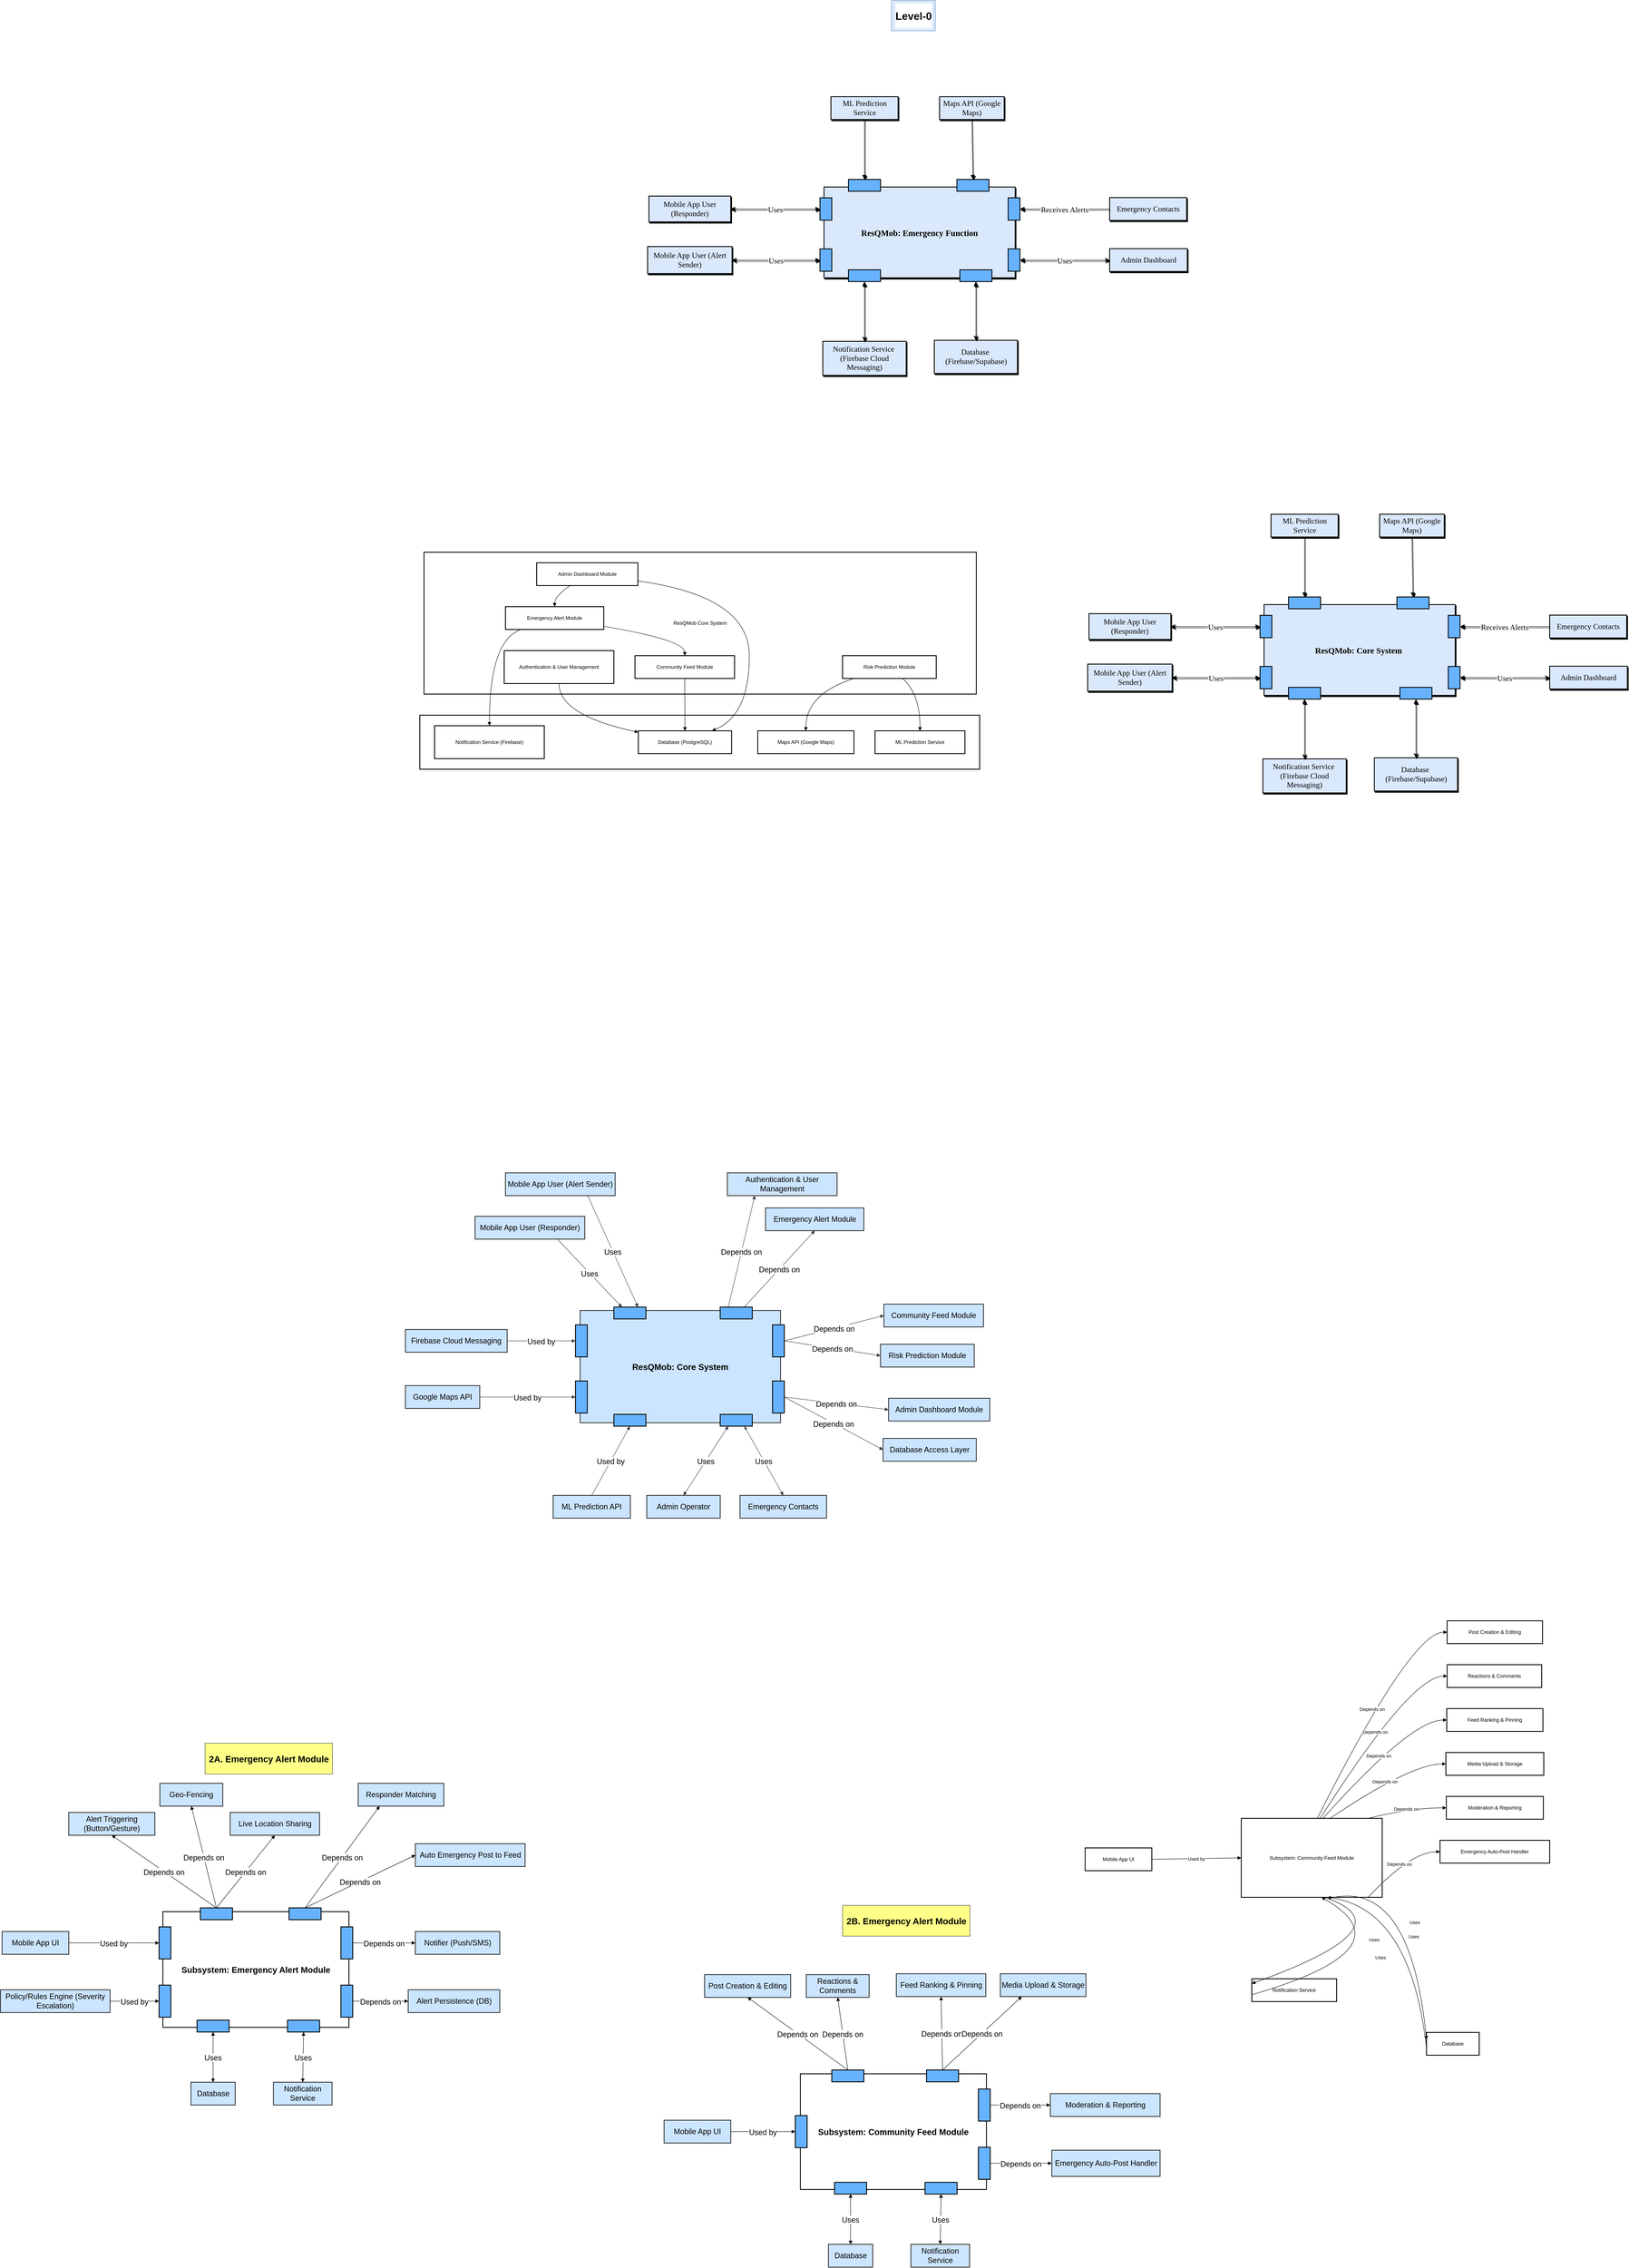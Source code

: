 <mxfile version="28.0.9">
  <diagram name="Page-1" id="qOGa6k0prF6S9AiGG4ZN">
    <mxGraphModel dx="3012" dy="1326" grid="0" gridSize="10" guides="1" tooltips="1" connect="1" arrows="1" fold="1" page="0" pageScale="1" pageWidth="1169" pageHeight="827" math="0" shadow="0">
      <root>
        <mxCell id="0" />
        <mxCell id="1" parent="0" />
        <mxCell id="4r1sQbtRIArTUO6_ECjI-1" value="ResQMob: Emergency Function" style="whiteSpace=wrap;strokeWidth=2;fillColor=#dae8fc;strokeColor=#000000;shadow=1;shadowOpacity=100;fixDash=0;shadowBlur=0;fontSize=20;backgroundOutline=0;comic=0;fontStyle=1;fontFamily=Verdana;" parent="1" vertex="1">
          <mxGeometry x="769" y="146" width="453" height="215" as="geometry" />
        </mxCell>
        <mxCell id="4r1sQbtRIArTUO6_ECjI-2" value="Mobile App User (Alert Sender)" style="whiteSpace=wrap;strokeWidth=2;shadow=1;fillColor=#dae8fc;strokeColor=#000000;shadowOpacity=100;fixDash=0;shadowBlur=0;fontSize=18;backgroundOutline=0;comic=0;fontFamily=Verdana;" parent="1" vertex="1">
          <mxGeometry x="351" y="287" width="200" height="64" as="geometry" />
        </mxCell>
        <mxCell id="4r1sQbtRIArTUO6_ECjI-3" value="Mobile App User (Responder)" style="whiteSpace=wrap;strokeWidth=2;shadow=1;fillColor=#dae8fc;strokeColor=#000000;shadowOpacity=100;fixDash=0;shadowBlur=0;fontSize=18;backgroundOutline=0;comic=0;fontFamily=Verdana;" parent="1" vertex="1">
          <mxGeometry x="354" y="167.5" width="194" height="61" as="geometry" />
        </mxCell>
        <mxCell id="4r1sQbtRIArTUO6_ECjI-4" value="Admin Dashboard" style="whiteSpace=wrap;strokeWidth=2;fillColor=#dae8fc;strokeColor=#000000;shadow=1;shadowOpacity=100;fixDash=0;shadowBlur=0;fontSize=18;backgroundOutline=0;comic=0;fontFamily=Verdana;" parent="1" vertex="1">
          <mxGeometry x="1446" y="292" width="184" height="54" as="geometry" />
        </mxCell>
        <mxCell id="4r1sQbtRIArTUO6_ECjI-5" value="Emergency Contacts" style="whiteSpace=wrap;strokeWidth=2;fillColor=#dae8fc;strokeColor=#000000;shadow=1;shadowOpacity=100;fixDash=0;shadowBlur=0;fontSize=18;backgroundOutline=0;comic=0;fontFamily=Verdana;" parent="1" vertex="1">
          <mxGeometry x="1446" y="171" width="182.5" height="54" as="geometry" />
        </mxCell>
        <mxCell id="4r1sQbtRIArTUO6_ECjI-6" value="ML Prediction Service" style="whiteSpace=wrap;strokeWidth=2;fillColor=#dae8fc;strokeColor=#000000;shadow=1;shadowOpacity=100;fixDash=0;shadowBlur=0;fontSize=18;backgroundOutline=0;comic=0;fontFamily=Verdana;" parent="1" vertex="1">
          <mxGeometry x="785.5" y="-68" width="159" height="54" as="geometry" />
        </mxCell>
        <mxCell id="4r1sQbtRIArTUO6_ECjI-7" value="Maps API (Google Maps)" style="whiteSpace=wrap;strokeWidth=2;fillColor=#dae8fc;strokeColor=#000000;shadow=1;shadowOpacity=100;fixDash=0;shadowBlur=0;fontSize=18;backgroundOutline=0;comic=0;fontFamily=Verdana;" parent="1" vertex="1">
          <mxGeometry x="1043" y="-68" width="153" height="54" as="geometry" />
        </mxCell>
        <mxCell id="4r1sQbtRIArTUO6_ECjI-8" value="Notification Service &#xa;(Firebase Cloud Messaging)" style="whiteSpace=wrap;strokeWidth=2;fillColor=#dae8fc;strokeColor=#000000;shadow=1;shadowOpacity=100;fixDash=0;shadowBlur=0;fontSize=18;backgroundOutline=0;comic=0;fontFamily=Verdana;" parent="1" vertex="1">
          <mxGeometry x="766.25" y="511.5" width="197.5" height="80.5" as="geometry" />
        </mxCell>
        <mxCell id="4r1sQbtRIArTUO6_ECjI-9" value="Database &#xa;(Firebase/Supabase)" style="whiteSpace=wrap;strokeWidth=2;fillColor=#dae8fc;strokeColor=#000000;shadow=1;shadowOpacity=100;fixDash=0;shadowBlur=0;fontSize=18;backgroundOutline=0;comic=0;fontFamily=Verdana;" parent="1" vertex="1">
          <mxGeometry x="1030.5" y="509" width="197" height="78.5" as="geometry" />
        </mxCell>
        <mxCell id="4r1sQbtRIArTUO6_ECjI-10" value="Uses" style="startArrow=classic;endArrow=block;exitX=1;exitY=0.5;rounded=0;fontSize=18;startSize=8;endSize=8;exitDx=0;exitDy=0;fillColor=#dae8fc;strokeColor=#000000;shadow=1;shadowOpacity=100;fixDash=0;shadowBlur=0;backgroundOutline=0;comic=0;fontFamily=Verdana;startFill=1;" parent="1" source="4r1sQbtRIArTUO6_ECjI-2" target="4r1sQbtRIArTUO6_ECjI-20" edge="1">
          <mxGeometry relative="1" as="geometry">
            <mxPoint x="688" y="328" as="targetPoint" />
          </mxGeometry>
        </mxCell>
        <mxCell id="4r1sQbtRIArTUO6_ECjI-11" value="Uses" style="startArrow=classic;endArrow=block;exitX=1;exitY=0.5;rounded=0;fontSize=18;startSize=8;endSize=8;exitDx=0;exitDy=0;fillColor=#dae8fc;strokeColor=#000000;shadow=1;shadowOpacity=100;fixDash=0;shadowBlur=0;backgroundOutline=0;comic=0;fontFamily=Verdana;startFill=1;" parent="1" source="4r1sQbtRIArTUO6_ECjI-3" target="4r1sQbtRIArTUO6_ECjI-23" edge="1">
          <mxGeometry relative="1" as="geometry">
            <mxPoint x="727" y="184" as="targetPoint" />
          </mxGeometry>
        </mxCell>
        <mxCell id="4r1sQbtRIArTUO6_ECjI-12" value="Uses" style="startArrow=classic;endArrow=block;exitX=0;exitY=0.5;rounded=0;fontSize=18;startSize=8;endSize=8;exitDx=0;exitDy=0;entryX=0.5;entryY=0;entryDx=0;entryDy=0;fillColor=#dae8fc;strokeColor=#000000;shadow=1;shadowOpacity=100;fixDash=0;shadowBlur=0;backgroundOutline=0;comic=0;fontFamily=Verdana;startFill=1;" parent="1" source="4r1sQbtRIArTUO6_ECjI-4" target="4r1sQbtRIArTUO6_ECjI-24" edge="1">
          <mxGeometry relative="1" as="geometry">
            <mxPoint x="1260" y="205" as="targetPoint" />
          </mxGeometry>
        </mxCell>
        <mxCell id="4r1sQbtRIArTUO6_ECjI-13" value="Receives Alerts" style="startArrow=none;endArrow=block;exitX=0;exitY=0.5;rounded=0;fontSize=18;startSize=8;endSize=8;exitDx=0;exitDy=0;fillColor=#dae8fc;strokeColor=#000000;shadow=1;shadowOpacity=100;fixDash=0;shadowBlur=0;backgroundOutline=0;comic=0;fontFamily=Verdana;entryX=0.5;entryY=0;entryDx=0;entryDy=0;startFill=0;" parent="1" source="4r1sQbtRIArTUO6_ECjI-5" target="4r1sQbtRIArTUO6_ECjI-25" edge="1">
          <mxGeometry relative="1" as="geometry">
            <mxPoint x="1321" y="210" as="targetPoint" />
          </mxGeometry>
        </mxCell>
        <mxCell id="4r1sQbtRIArTUO6_ECjI-14" value="" style="startArrow=none;endArrow=block;exitX=0.5;exitY=1;rounded=0;fontSize=18;startSize=8;endSize=8;fillColor=#dae8fc;strokeColor=#000000;shadow=1;shadowOpacity=100;fixDash=0;shadowBlur=0;backgroundOutline=0;comic=0;fontFamily=Verdana;entryX=0.5;entryY=0;entryDx=0;entryDy=0;" parent="1" source="4r1sQbtRIArTUO6_ECjI-6" target="4r1sQbtRIArTUO6_ECjI-21" edge="1">
          <mxGeometry relative="1" as="geometry">
            <mxPoint x="931" y="44" as="targetPoint" />
          </mxGeometry>
        </mxCell>
        <mxCell id="4r1sQbtRIArTUO6_ECjI-15" value="" style="startArrow=none;endArrow=block;exitX=0.5;exitY=1;rounded=0;fontSize=18;startSize=8;endSize=8;exitDx=0;exitDy=0;fillColor=#dae8fc;strokeColor=#000000;shadow=1;shadowOpacity=100;fixDash=0;shadowBlur=0;backgroundOutline=0;comic=0;fontFamily=Verdana;entryX=0.5;entryY=0;entryDx=0;entryDy=0;" parent="1" source="4r1sQbtRIArTUO6_ECjI-7" target="4r1sQbtRIArTUO6_ECjI-22" edge="1">
          <mxGeometry relative="1" as="geometry">
            <mxPoint x="1520" y="-243" as="sourcePoint" />
            <mxPoint x="1151" y="53" as="targetPoint" />
          </mxGeometry>
        </mxCell>
        <mxCell id="4r1sQbtRIArTUO6_ECjI-16" value="" style="startArrow=classic;endArrow=block;exitX=0.5;exitY=0;rounded=0;fontSize=18;startSize=8;endSize=8;exitDx=0;exitDy=0;fillColor=#dae8fc;strokeColor=#000000;shadow=1;shadowOpacity=100;fixDash=0;shadowBlur=0;backgroundOutline=0;comic=0;fontFamily=Verdana;entryX=0.5;entryY=1;entryDx=0;entryDy=0;startFill=1;" parent="1" source="4r1sQbtRIArTUO6_ECjI-8" target="4r1sQbtRIArTUO6_ECjI-27" edge="1">
          <mxGeometry relative="1" as="geometry">
            <mxPoint x="936" y="452" as="targetPoint" />
          </mxGeometry>
        </mxCell>
        <mxCell id="4r1sQbtRIArTUO6_ECjI-17" value="" style="startArrow=classic;endArrow=block;exitX=0.5;exitY=0;rounded=0;fontSize=18;startSize=8;endSize=8;exitDx=0;exitDy=0;fillColor=#dae8fc;strokeColor=#000000;shadow=1;shadowOpacity=100;fixDash=0;shadowBlur=0;backgroundOutline=0;comic=0;fontFamily=Verdana;entryX=0.5;entryY=1;entryDx=0;entryDy=0;endFill=1;startFill=1;" parent="1" source="4r1sQbtRIArTUO6_ECjI-9" target="4r1sQbtRIArTUO6_ECjI-28" edge="1">
          <mxGeometry relative="1" as="geometry">
            <mxPoint x="1371.5" y="499" as="sourcePoint" />
            <mxPoint x="1149" y="418" as="targetPoint" />
          </mxGeometry>
        </mxCell>
        <mxCell id="4r1sQbtRIArTUO6_ECjI-20" value="" style="rounded=0;whiteSpace=wrap;html=1;fillColor=light-dark(#66B2FF,#198CC4);fontColor=#ffffff;strokeColor=#000000;rotation=90;strokeWidth=2;" parent="1" vertex="1">
          <mxGeometry x="747" y="305" width="53" height="28" as="geometry" />
        </mxCell>
        <mxCell id="4r1sQbtRIArTUO6_ECjI-21" value="" style="rounded=0;whiteSpace=wrap;html=1;fillColor=light-dark(#66B2FF,#198CC4);fontColor=#ffffff;strokeColor=#000000;rotation=0;strokeWidth=2;" parent="1" vertex="1">
          <mxGeometry x="827" y="128" width="76" height="28" as="geometry" />
        </mxCell>
        <mxCell id="4r1sQbtRIArTUO6_ECjI-22" value="" style="rounded=0;whiteSpace=wrap;html=1;fillColor=light-dark(#66B2FF,#198CC4);fontColor=#ffffff;strokeColor=#000000;rotation=0;strokeWidth=2;" parent="1" vertex="1">
          <mxGeometry x="1084" y="128" width="76" height="28" as="geometry" />
        </mxCell>
        <mxCell id="4r1sQbtRIArTUO6_ECjI-23" value="" style="rounded=0;whiteSpace=wrap;html=1;fillColor=light-dark(#66B2FF,#198CC4);fontColor=#ffffff;strokeColor=#000000;rotation=90;strokeWidth=2;" parent="1" vertex="1">
          <mxGeometry x="747" y="184" width="53" height="28" as="geometry" />
        </mxCell>
        <mxCell id="4r1sQbtRIArTUO6_ECjI-24" value="" style="rounded=0;whiteSpace=wrap;html=1;fillColor=light-dark(#66B2FF,#198CC4);fontColor=#ffffff;strokeColor=#000000;rotation=90;strokeWidth=2;" parent="1" vertex="1">
          <mxGeometry x="1193" y="305" width="53" height="28" as="geometry" />
        </mxCell>
        <mxCell id="4r1sQbtRIArTUO6_ECjI-25" value="" style="rounded=0;whiteSpace=wrap;html=1;fillColor=light-dark(#66B2FF,#198CC4);fontColor=#ffffff;strokeColor=#000000;rotation=90;strokeWidth=2;" parent="1" vertex="1">
          <mxGeometry x="1193" y="184" width="53" height="28" as="geometry" />
        </mxCell>
        <mxCell id="4r1sQbtRIArTUO6_ECjI-27" value="" style="rounded=0;whiteSpace=wrap;html=1;fillColor=light-dark(#66B2FF,#198CC4);fontColor=#ffffff;strokeColor=#000000;rotation=0;strokeWidth=2;" parent="1" vertex="1">
          <mxGeometry x="827" y="342" width="76" height="28" as="geometry" />
        </mxCell>
        <mxCell id="4r1sQbtRIArTUO6_ECjI-28" value="" style="rounded=0;whiteSpace=wrap;html=1;fillColor=light-dark(#66B2FF,#198CC4);fontColor=#ffffff;strokeColor=#000000;rotation=0;strokeWidth=2;" parent="1" vertex="1">
          <mxGeometry x="1091" y="342" width="76" height="28" as="geometry" />
        </mxCell>
        <mxCell id="sYcaN-uepUh-LORUqRTc-1" value="External Services" style="whiteSpace=wrap;strokeWidth=2;" parent="1" vertex="1">
          <mxGeometry x="-189" y="1397" width="1327" height="128" as="geometry" />
        </mxCell>
        <mxCell id="sYcaN-uepUh-LORUqRTc-2" value="ResQMob Core System" style="whiteSpace=wrap;strokeWidth=2;" parent="1" vertex="1">
          <mxGeometry x="-179" y="1011" width="1309" height="336" as="geometry" />
        </mxCell>
        <mxCell id="sYcaN-uepUh-LORUqRTc-3" value="Authentication &amp; User Management" style="whiteSpace=wrap;strokeWidth=2;" parent="1" vertex="1">
          <mxGeometry x="11" y="1244" width="260" height="78" as="geometry" />
        </mxCell>
        <mxCell id="sYcaN-uepUh-LORUqRTc-4" value="Emergency Alert Module" style="whiteSpace=wrap;strokeWidth=2;" parent="1" vertex="1">
          <mxGeometry x="14" y="1140" width="233" height="54" as="geometry" />
        </mxCell>
        <mxCell id="sYcaN-uepUh-LORUqRTc-5" value="Community Feed Module" style="whiteSpace=wrap;strokeWidth=2;" parent="1" vertex="1">
          <mxGeometry x="321" y="1256" width="236" height="54" as="geometry" />
        </mxCell>
        <mxCell id="sYcaN-uepUh-LORUqRTc-6" value="Risk Prediction Module" style="whiteSpace=wrap;strokeWidth=2;" parent="1" vertex="1">
          <mxGeometry x="813" y="1256" width="222" height="54" as="geometry" />
        </mxCell>
        <mxCell id="sYcaN-uepUh-LORUqRTc-7" value="Admin Dashboard Module" style="whiteSpace=wrap;strokeWidth=2;" parent="1" vertex="1">
          <mxGeometry x="88" y="1036" width="240" height="54" as="geometry" />
        </mxCell>
        <mxCell id="sYcaN-uepUh-LORUqRTc-8" value="Notification Service (Firebase)" style="whiteSpace=wrap;strokeWidth=2;" parent="1" vertex="1">
          <mxGeometry x="-154" y="1422" width="260" height="78" as="geometry" />
        </mxCell>
        <mxCell id="sYcaN-uepUh-LORUqRTc-9" value="Database (PostgreSQL)" style="whiteSpace=wrap;strokeWidth=2;" parent="1" vertex="1">
          <mxGeometry x="329" y="1434" width="221" height="54" as="geometry" />
        </mxCell>
        <mxCell id="sYcaN-uepUh-LORUqRTc-10" value="Maps API (Google Maps)" style="whiteSpace=wrap;strokeWidth=2;" parent="1" vertex="1">
          <mxGeometry x="612" y="1434" width="228" height="54" as="geometry" />
        </mxCell>
        <mxCell id="sYcaN-uepUh-LORUqRTc-11" value="ML Prediction Service" style="whiteSpace=wrap;strokeWidth=2;" parent="1" vertex="1">
          <mxGeometry x="890" y="1434" width="213" height="54" as="geometry" />
        </mxCell>
        <mxCell id="sYcaN-uepUh-LORUqRTc-12" value="" style="curved=1;startArrow=none;endArrow=block;exitX=0.5;exitY=1;entryX=0;entryY=0.06;rounded=0;" parent="1" source="sYcaN-uepUh-LORUqRTc-3" target="sYcaN-uepUh-LORUqRTc-9" edge="1">
          <mxGeometry relative="1" as="geometry">
            <Array as="points">
              <mxPoint x="141" y="1397" />
            </Array>
          </mxGeometry>
        </mxCell>
        <mxCell id="sYcaN-uepUh-LORUqRTc-13" value="" style="curved=1;startArrow=none;endArrow=block;exitX=0.16;exitY=1;entryX=0.5;entryY=0;rounded=0;" parent="1" source="sYcaN-uepUh-LORUqRTc-4" target="sYcaN-uepUh-LORUqRTc-8" edge="1">
          <mxGeometry relative="1" as="geometry">
            <Array as="points">
              <mxPoint x="-24" y="1219" />
            </Array>
          </mxGeometry>
        </mxCell>
        <mxCell id="sYcaN-uepUh-LORUqRTc-14" value="" style="curved=1;startArrow=none;endArrow=block;exitX=1;exitY=0.86;entryX=0.5;entryY=0;rounded=0;" parent="1" source="sYcaN-uepUh-LORUqRTc-4" target="sYcaN-uepUh-LORUqRTc-5" edge="1">
          <mxGeometry relative="1" as="geometry">
            <Array as="points">
              <mxPoint x="439" y="1219" />
            </Array>
          </mxGeometry>
        </mxCell>
        <mxCell id="sYcaN-uepUh-LORUqRTc-15" value="" style="curved=1;startArrow=none;endArrow=block;exitX=0.5;exitY=1;entryX=0.5;entryY=0;rounded=0;" parent="1" source="sYcaN-uepUh-LORUqRTc-5" target="sYcaN-uepUh-LORUqRTc-9" edge="1">
          <mxGeometry relative="1" as="geometry">
            <Array as="points" />
          </mxGeometry>
        </mxCell>
        <mxCell id="sYcaN-uepUh-LORUqRTc-16" value="" style="curved=1;startArrow=none;endArrow=block;exitX=0.64;exitY=1;entryX=0.5;entryY=0;rounded=0;" parent="1" source="sYcaN-uepUh-LORUqRTc-6" target="sYcaN-uepUh-LORUqRTc-11" edge="1">
          <mxGeometry relative="1" as="geometry">
            <Array as="points">
              <mxPoint x="997" y="1347" />
            </Array>
          </mxGeometry>
        </mxCell>
        <mxCell id="sYcaN-uepUh-LORUqRTc-17" value="" style="curved=1;startArrow=none;endArrow=block;exitX=0.12;exitY=1;entryX=0.5;entryY=0;rounded=0;" parent="1" source="sYcaN-uepUh-LORUqRTc-6" target="sYcaN-uepUh-LORUqRTc-10" edge="1">
          <mxGeometry relative="1" as="geometry">
            <Array as="points">
              <mxPoint x="726" y="1347" />
            </Array>
          </mxGeometry>
        </mxCell>
        <mxCell id="sYcaN-uepUh-LORUqRTc-18" value="" style="curved=1;startArrow=none;endArrow=block;exitX=1;exitY=0.8;entryX=0.79;entryY=0;rounded=0;" parent="1" source="sYcaN-uepUh-LORUqRTc-7" target="sYcaN-uepUh-LORUqRTc-9" edge="1">
          <mxGeometry relative="1" as="geometry">
            <Array as="points">
              <mxPoint x="592" y="1115" />
              <mxPoint x="592" y="1397" />
            </Array>
          </mxGeometry>
        </mxCell>
        <mxCell id="sYcaN-uepUh-LORUqRTc-19" value="" style="curved=1;startArrow=none;endArrow=block;exitX=0.33;exitY=1;entryX=0.5;entryY=0;rounded=0;" parent="1" source="sYcaN-uepUh-LORUqRTc-7" target="sYcaN-uepUh-LORUqRTc-4" edge="1">
          <mxGeometry relative="1" as="geometry">
            <Array as="points">
              <mxPoint x="131" y="1115" />
            </Array>
          </mxGeometry>
        </mxCell>
        <mxCell id="sYcaN-uepUh-LORUqRTc-20" value="ResQMob: Core System " style="whiteSpace=wrap;strokeWidth=2;fillColor=#dae8fc;strokeColor=#000000;shadow=1;shadowOpacity=100;fixDash=0;shadowBlur=0;fontSize=20;backgroundOutline=0;comic=0;fontStyle=1;fontFamily=Verdana;" parent="1" vertex="1">
          <mxGeometry x="1812" y="1135" width="453" height="215" as="geometry" />
        </mxCell>
        <mxCell id="sYcaN-uepUh-LORUqRTc-21" value="Mobile App User (Alert Sender)" style="whiteSpace=wrap;strokeWidth=2;shadow=1;fillColor=#dae8fc;strokeColor=#000000;shadowOpacity=100;fixDash=0;shadowBlur=0;fontSize=18;backgroundOutline=0;comic=0;fontFamily=Verdana;" parent="1" vertex="1">
          <mxGeometry x="1394" y="1276" width="200" height="64" as="geometry" />
        </mxCell>
        <mxCell id="sYcaN-uepUh-LORUqRTc-22" value="Mobile App User (Responder)" style="whiteSpace=wrap;strokeWidth=2;shadow=1;fillColor=#dae8fc;strokeColor=#000000;shadowOpacity=100;fixDash=0;shadowBlur=0;fontSize=18;backgroundOutline=0;comic=0;fontFamily=Verdana;" parent="1" vertex="1">
          <mxGeometry x="1397" y="1156.5" width="194" height="61" as="geometry" />
        </mxCell>
        <mxCell id="sYcaN-uepUh-LORUqRTc-23" value="Admin Dashboard" style="whiteSpace=wrap;strokeWidth=2;fillColor=#dae8fc;strokeColor=#000000;shadow=1;shadowOpacity=100;fixDash=0;shadowBlur=0;fontSize=18;backgroundOutline=0;comic=0;fontFamily=Verdana;" parent="1" vertex="1">
          <mxGeometry x="2489" y="1281" width="184" height="54" as="geometry" />
        </mxCell>
        <mxCell id="sYcaN-uepUh-LORUqRTc-24" value="Emergency Contacts" style="whiteSpace=wrap;strokeWidth=2;fillColor=#dae8fc;strokeColor=#000000;shadow=1;shadowOpacity=100;fixDash=0;shadowBlur=0;fontSize=18;backgroundOutline=0;comic=0;fontFamily=Verdana;" parent="1" vertex="1">
          <mxGeometry x="2489" y="1160" width="182.5" height="54" as="geometry" />
        </mxCell>
        <mxCell id="sYcaN-uepUh-LORUqRTc-25" value="ML Prediction Service" style="whiteSpace=wrap;strokeWidth=2;fillColor=#dae8fc;strokeColor=#000000;shadow=1;shadowOpacity=100;fixDash=0;shadowBlur=0;fontSize=18;backgroundOutline=0;comic=0;fontFamily=Verdana;" parent="1" vertex="1">
          <mxGeometry x="1828.5" y="921" width="159" height="54" as="geometry" />
        </mxCell>
        <mxCell id="sYcaN-uepUh-LORUqRTc-26" value="Maps API (Google Maps)" style="whiteSpace=wrap;strokeWidth=2;fillColor=#dae8fc;strokeColor=#000000;shadow=1;shadowOpacity=100;fixDash=0;shadowBlur=0;fontSize=18;backgroundOutline=0;comic=0;fontFamily=Verdana;" parent="1" vertex="1">
          <mxGeometry x="2086" y="921" width="153" height="54" as="geometry" />
        </mxCell>
        <mxCell id="sYcaN-uepUh-LORUqRTc-27" value="Notification Service &#xa;(Firebase Cloud Messaging)" style="whiteSpace=wrap;strokeWidth=2;fillColor=#dae8fc;strokeColor=#000000;shadow=1;shadowOpacity=100;fixDash=0;shadowBlur=0;fontSize=18;backgroundOutline=0;comic=0;fontFamily=Verdana;" parent="1" vertex="1">
          <mxGeometry x="1809.25" y="1500.5" width="197.5" height="80.5" as="geometry" />
        </mxCell>
        <mxCell id="sYcaN-uepUh-LORUqRTc-28" value="Database &#xa;(Firebase/Supabase)" style="whiteSpace=wrap;strokeWidth=2;fillColor=#dae8fc;strokeColor=#000000;shadow=1;shadowOpacity=100;fixDash=0;shadowBlur=0;fontSize=18;backgroundOutline=0;comic=0;fontFamily=Verdana;" parent="1" vertex="1">
          <mxGeometry x="2073.5" y="1498" width="197" height="78.5" as="geometry" />
        </mxCell>
        <mxCell id="sYcaN-uepUh-LORUqRTc-29" value="Uses" style="startArrow=classic;endArrow=block;exitX=1;exitY=0.5;rounded=0;fontSize=18;startSize=8;endSize=8;exitDx=0;exitDy=0;fillColor=#dae8fc;strokeColor=#000000;shadow=1;shadowOpacity=100;fixDash=0;shadowBlur=0;backgroundOutline=0;comic=0;fontFamily=Verdana;startFill=1;" parent="1" source="sYcaN-uepUh-LORUqRTc-21" target="sYcaN-uepUh-LORUqRTc-37" edge="1">
          <mxGeometry relative="1" as="geometry">
            <mxPoint x="1731" y="1317" as="targetPoint" />
          </mxGeometry>
        </mxCell>
        <mxCell id="sYcaN-uepUh-LORUqRTc-30" value="Uses" style="startArrow=classic;endArrow=block;exitX=1;exitY=0.5;rounded=0;fontSize=18;startSize=8;endSize=8;exitDx=0;exitDy=0;fillColor=#dae8fc;strokeColor=#000000;shadow=1;shadowOpacity=100;fixDash=0;shadowBlur=0;backgroundOutline=0;comic=0;fontFamily=Verdana;startFill=1;" parent="1" source="sYcaN-uepUh-LORUqRTc-22" target="sYcaN-uepUh-LORUqRTc-40" edge="1">
          <mxGeometry relative="1" as="geometry">
            <mxPoint x="1770" y="1173" as="targetPoint" />
          </mxGeometry>
        </mxCell>
        <mxCell id="sYcaN-uepUh-LORUqRTc-31" value="Uses" style="startArrow=classic;endArrow=block;exitX=0;exitY=0.5;rounded=0;fontSize=18;startSize=8;endSize=8;exitDx=0;exitDy=0;entryX=0.5;entryY=0;entryDx=0;entryDy=0;fillColor=#dae8fc;strokeColor=#000000;shadow=1;shadowOpacity=100;fixDash=0;shadowBlur=0;backgroundOutline=0;comic=0;fontFamily=Verdana;startFill=1;" parent="1" source="sYcaN-uepUh-LORUqRTc-23" target="sYcaN-uepUh-LORUqRTc-41" edge="1">
          <mxGeometry relative="1" as="geometry">
            <mxPoint x="2303" y="1194" as="targetPoint" />
          </mxGeometry>
        </mxCell>
        <mxCell id="sYcaN-uepUh-LORUqRTc-32" value="Receives Alerts" style="startArrow=none;endArrow=block;exitX=0;exitY=0.5;rounded=0;fontSize=18;startSize=8;endSize=8;exitDx=0;exitDy=0;fillColor=#dae8fc;strokeColor=#000000;shadow=1;shadowOpacity=100;fixDash=0;shadowBlur=0;backgroundOutline=0;comic=0;fontFamily=Verdana;entryX=0.5;entryY=0;entryDx=0;entryDy=0;startFill=0;" parent="1" source="sYcaN-uepUh-LORUqRTc-24" target="sYcaN-uepUh-LORUqRTc-42" edge="1">
          <mxGeometry relative="1" as="geometry">
            <mxPoint x="2364" y="1199" as="targetPoint" />
          </mxGeometry>
        </mxCell>
        <mxCell id="sYcaN-uepUh-LORUqRTc-33" value="" style="startArrow=none;endArrow=block;exitX=0.5;exitY=1;rounded=0;fontSize=18;startSize=8;endSize=8;fillColor=#dae8fc;strokeColor=#000000;shadow=1;shadowOpacity=100;fixDash=0;shadowBlur=0;backgroundOutline=0;comic=0;fontFamily=Verdana;entryX=0.5;entryY=0;entryDx=0;entryDy=0;" parent="1" source="sYcaN-uepUh-LORUqRTc-25" target="sYcaN-uepUh-LORUqRTc-38" edge="1">
          <mxGeometry relative="1" as="geometry">
            <mxPoint x="1974" y="1033" as="targetPoint" />
          </mxGeometry>
        </mxCell>
        <mxCell id="sYcaN-uepUh-LORUqRTc-34" value="" style="startArrow=none;endArrow=block;exitX=0.5;exitY=1;rounded=0;fontSize=18;startSize=8;endSize=8;exitDx=0;exitDy=0;fillColor=#dae8fc;strokeColor=#000000;shadow=1;shadowOpacity=100;fixDash=0;shadowBlur=0;backgroundOutline=0;comic=0;fontFamily=Verdana;entryX=0.5;entryY=0;entryDx=0;entryDy=0;" parent="1" source="sYcaN-uepUh-LORUqRTc-26" target="sYcaN-uepUh-LORUqRTc-39" edge="1">
          <mxGeometry relative="1" as="geometry">
            <mxPoint x="2563" y="746" as="sourcePoint" />
            <mxPoint x="2194" y="1042" as="targetPoint" />
          </mxGeometry>
        </mxCell>
        <mxCell id="sYcaN-uepUh-LORUqRTc-35" value="" style="startArrow=classic;endArrow=block;exitX=0.5;exitY=0;rounded=0;fontSize=18;startSize=8;endSize=8;exitDx=0;exitDy=0;fillColor=#dae8fc;strokeColor=#000000;shadow=1;shadowOpacity=100;fixDash=0;shadowBlur=0;backgroundOutline=0;comic=0;fontFamily=Verdana;entryX=0.5;entryY=1;entryDx=0;entryDy=0;startFill=1;" parent="1" source="sYcaN-uepUh-LORUqRTc-27" target="sYcaN-uepUh-LORUqRTc-43" edge="1">
          <mxGeometry relative="1" as="geometry">
            <mxPoint x="1979" y="1441" as="targetPoint" />
          </mxGeometry>
        </mxCell>
        <mxCell id="sYcaN-uepUh-LORUqRTc-36" value="" style="startArrow=classic;endArrow=block;exitX=0.5;exitY=0;rounded=0;fontSize=18;startSize=8;endSize=8;exitDx=0;exitDy=0;fillColor=#dae8fc;strokeColor=#000000;shadow=1;shadowOpacity=100;fixDash=0;shadowBlur=0;backgroundOutline=0;comic=0;fontFamily=Verdana;entryX=0.5;entryY=1;entryDx=0;entryDy=0;endFill=1;startFill=1;" parent="1" source="sYcaN-uepUh-LORUqRTc-28" target="sYcaN-uepUh-LORUqRTc-44" edge="1">
          <mxGeometry relative="1" as="geometry">
            <mxPoint x="2414.5" y="1488" as="sourcePoint" />
            <mxPoint x="2192" y="1407" as="targetPoint" />
          </mxGeometry>
        </mxCell>
        <mxCell id="sYcaN-uepUh-LORUqRTc-37" value="" style="rounded=0;whiteSpace=wrap;html=1;fillColor=light-dark(#66B2FF,#198CC4);fontColor=#ffffff;strokeColor=#000000;rotation=90;strokeWidth=2;" parent="1" vertex="1">
          <mxGeometry x="1790" y="1294" width="53" height="28" as="geometry" />
        </mxCell>
        <mxCell id="sYcaN-uepUh-LORUqRTc-38" value="" style="rounded=0;whiteSpace=wrap;html=1;fillColor=light-dark(#66B2FF,#198CC4);fontColor=#ffffff;strokeColor=#000000;rotation=0;strokeWidth=2;" parent="1" vertex="1">
          <mxGeometry x="1870" y="1117" width="76" height="28" as="geometry" />
        </mxCell>
        <mxCell id="sYcaN-uepUh-LORUqRTc-39" value="" style="rounded=0;whiteSpace=wrap;html=1;fillColor=light-dark(#66B2FF,#198CC4);fontColor=#ffffff;strokeColor=#000000;rotation=0;strokeWidth=2;" parent="1" vertex="1">
          <mxGeometry x="2127" y="1117" width="76" height="28" as="geometry" />
        </mxCell>
        <mxCell id="sYcaN-uepUh-LORUqRTc-40" value="" style="rounded=0;whiteSpace=wrap;html=1;fillColor=light-dark(#66B2FF,#198CC4);fontColor=#ffffff;strokeColor=#000000;rotation=90;strokeWidth=2;" parent="1" vertex="1">
          <mxGeometry x="1790" y="1173" width="53" height="28" as="geometry" />
        </mxCell>
        <mxCell id="sYcaN-uepUh-LORUqRTc-41" value="" style="rounded=0;whiteSpace=wrap;html=1;fillColor=light-dark(#66B2FF,#198CC4);fontColor=#ffffff;strokeColor=#000000;rotation=90;strokeWidth=2;" parent="1" vertex="1">
          <mxGeometry x="2236" y="1294" width="53" height="28" as="geometry" />
        </mxCell>
        <mxCell id="sYcaN-uepUh-LORUqRTc-42" value="" style="rounded=0;whiteSpace=wrap;html=1;fillColor=light-dark(#66B2FF,#198CC4);fontColor=#ffffff;strokeColor=#000000;rotation=90;strokeWidth=2;" parent="1" vertex="1">
          <mxGeometry x="2236" y="1173" width="53" height="28" as="geometry" />
        </mxCell>
        <mxCell id="sYcaN-uepUh-LORUqRTc-43" value="" style="rounded=0;whiteSpace=wrap;html=1;fillColor=light-dark(#66B2FF,#198CC4);fontColor=#ffffff;strokeColor=#000000;rotation=0;strokeWidth=2;" parent="1" vertex="1">
          <mxGeometry x="1870" y="1331" width="76" height="28" as="geometry" />
        </mxCell>
        <mxCell id="sYcaN-uepUh-LORUqRTc-44" value="" style="rounded=0;whiteSpace=wrap;html=1;fillColor=light-dark(#66B2FF,#198CC4);fontColor=#ffffff;strokeColor=#000000;rotation=0;strokeWidth=2;" parent="1" vertex="1">
          <mxGeometry x="2134" y="1331" width="76" height="28" as="geometry" />
        </mxCell>
        <mxCell id="sYcaN-uepUh-LORUqRTc-45" value="&lt;h2&gt;&lt;font style=&quot;font-size: 25px;&quot;&gt;Level-0&lt;/font&gt;&lt;/h2&gt;" style="text;html=1;align=center;verticalAlign=middle;resizable=0;points=[];autosize=1;strokeColor=#6c8ebf;fillColor=#dae8fc;labelBackgroundColor=default;" parent="1" vertex="1">
          <mxGeometry x="929" y="-296" width="104" height="72" as="geometry" />
        </mxCell>
        <mxCell id="1N9kv4qlUfP0ci54aNxJ-95" value="Subsystem: Emergency Alert Module" style="whiteSpace=wrap;strokeWidth=2;fontSize=20;fontStyle=1" vertex="1" parent="1">
          <mxGeometry x="-798" y="4231" width="441" height="274" as="geometry" />
        </mxCell>
        <mxCell id="1N9kv4qlUfP0ci54aNxJ-96" value="Mobile App UI" style="whiteSpace=wrap;strokeWidth=2;fontSize=18;fillColor=#cce5ff;strokeColor=#36393d;" vertex="1" parent="1">
          <mxGeometry x="-1179" y="4278" width="158" height="54" as="geometry" />
        </mxCell>
        <mxCell id="1N9kv4qlUfP0ci54aNxJ-97" value="Policy/Rules Engine (Severity Escalation)" style="whiteSpace=wrap;strokeWidth=2;fontSize=18;fillColor=#cce5ff;strokeColor=#36393d;" vertex="1" parent="1">
          <mxGeometry x="-1183" y="4416" width="260" height="54" as="geometry" />
        </mxCell>
        <mxCell id="1N9kv4qlUfP0ci54aNxJ-98" value="Alert Triggering (Button/Gesture)" style="whiteSpace=wrap;strokeWidth=2;fontSize=18;fillColor=#cce5ff;strokeColor=#36393d;" vertex="1" parent="1">
          <mxGeometry x="-1021" y="3996" width="204" height="54" as="geometry" />
        </mxCell>
        <mxCell id="1N9kv4qlUfP0ci54aNxJ-99" value="Geo-Fencing" style="whiteSpace=wrap;strokeWidth=2;fontSize=18;fillColor=#cce5ff;strokeColor=#36393d;" vertex="1" parent="1">
          <mxGeometry x="-805" y="3927" width="149" height="54" as="geometry" />
        </mxCell>
        <mxCell id="1N9kv4qlUfP0ci54aNxJ-100" value="Live Location Sharing" style="whiteSpace=wrap;strokeWidth=2;fontSize=18;fillColor=#cce5ff;strokeColor=#36393d;" vertex="1" parent="1">
          <mxGeometry x="-638.5" y="3996" width="212" height="54" as="geometry" />
        </mxCell>
        <mxCell id="1N9kv4qlUfP0ci54aNxJ-101" value="Responder Matching" style="whiteSpace=wrap;strokeWidth=2;fontSize=18;fillColor=#cce5ff;strokeColor=#36393d;" vertex="1" parent="1">
          <mxGeometry x="-335" y="3927" width="203" height="54" as="geometry" />
        </mxCell>
        <mxCell id="1N9kv4qlUfP0ci54aNxJ-102" value="Auto Emergency Post to Feed" style="whiteSpace=wrap;strokeWidth=2;fontSize=18;fillColor=#cce5ff;strokeColor=#36393d;" vertex="1" parent="1">
          <mxGeometry x="-199.5" y="4070" width="260" height="54" as="geometry" />
        </mxCell>
        <mxCell id="1N9kv4qlUfP0ci54aNxJ-103" value="Notifier (Push/SMS)" style="whiteSpace=wrap;strokeWidth=2;fontSize=18;fillColor=#cce5ff;strokeColor=#36393d;" vertex="1" parent="1">
          <mxGeometry x="-199.5" y="4278" width="200" height="54" as="geometry" />
        </mxCell>
        <mxCell id="1N9kv4qlUfP0ci54aNxJ-104" value="Alert Persistence (DB)" style="whiteSpace=wrap;strokeWidth=2;fontSize=18;fillColor=#cce5ff;strokeColor=#36393d;" vertex="1" parent="1">
          <mxGeometry x="-216.5" y="4416" width="217" height="54" as="geometry" />
        </mxCell>
        <mxCell id="1N9kv4qlUfP0ci54aNxJ-105" value="Notification Service" style="whiteSpace=wrap;strokeWidth=2;fontSize=18;fillColor=#cce5ff;strokeColor=#36393d;" vertex="1" parent="1">
          <mxGeometry x="-536" y="4635" width="139" height="54" as="geometry" />
        </mxCell>
        <mxCell id="1N9kv4qlUfP0ci54aNxJ-106" value="Database" style="whiteSpace=wrap;strokeWidth=2;fontSize=18;fillColor=#cce5ff;strokeColor=#36393d;" vertex="1" parent="1">
          <mxGeometry x="-731.5" y="4635" width="105" height="54" as="geometry" />
        </mxCell>
        <mxCell id="1N9kv4qlUfP0ci54aNxJ-107" value="Used by" style="startArrow=none;endArrow=block;exitX=1;exitY=0.5;entryX=0.5;entryY=0;rounded=0;entryDx=0;entryDy=0;fontSize=18;" edge="1" parent="1" source="1N9kv4qlUfP0ci54aNxJ-96" target="1N9kv4qlUfP0ci54aNxJ-123">
          <mxGeometry relative="1" as="geometry" />
        </mxCell>
        <mxCell id="1N9kv4qlUfP0ci54aNxJ-108" value="Used by" style="startArrow=none;endArrow=block;exitX=1;exitY=0.5;entryX=0.5;entryY=0;rounded=0;entryDx=0;entryDy=0;fontSize=18;" edge="1" parent="1" source="1N9kv4qlUfP0ci54aNxJ-97" target="1N9kv4qlUfP0ci54aNxJ-124">
          <mxGeometry relative="1" as="geometry" />
        </mxCell>
        <mxCell id="1N9kv4qlUfP0ci54aNxJ-109" value="Depends on" style="startArrow=none;endArrow=block;exitX=0.5;exitY=0;entryX=0.5;entryY=1;rounded=0;entryDx=0;entryDy=0;exitDx=0;exitDy=0;fontSize=18;" edge="1" parent="1" source="1N9kv4qlUfP0ci54aNxJ-120" target="1N9kv4qlUfP0ci54aNxJ-98">
          <mxGeometry relative="1" as="geometry" />
        </mxCell>
        <mxCell id="1N9kv4qlUfP0ci54aNxJ-110" value="Depends on" style="startArrow=none;endArrow=block;exitX=0.5;exitY=0;entryX=0.5;entryY=1;rounded=0;exitDx=0;exitDy=0;entryDx=0;entryDy=0;fontSize=18;" edge="1" parent="1" source="1N9kv4qlUfP0ci54aNxJ-120" target="1N9kv4qlUfP0ci54aNxJ-99">
          <mxGeometry relative="1" as="geometry" />
        </mxCell>
        <mxCell id="1N9kv4qlUfP0ci54aNxJ-111" value="Depends on" style="startArrow=none;endArrow=block;exitX=0.5;exitY=0;entryX=0.5;entryY=1;rounded=0;exitDx=0;exitDy=0;entryDx=0;entryDy=0;fontSize=18;" edge="1" parent="1" source="1N9kv4qlUfP0ci54aNxJ-120" target="1N9kv4qlUfP0ci54aNxJ-100">
          <mxGeometry relative="1" as="geometry" />
        </mxCell>
        <mxCell id="1N9kv4qlUfP0ci54aNxJ-112" value="Depends on" style="startArrow=none;endArrow=block;exitX=0.5;exitY=0;entryX=0.25;entryY=1;rounded=0;exitDx=0;exitDy=0;entryDx=0;entryDy=0;fontSize=18;" edge="1" parent="1" source="1N9kv4qlUfP0ci54aNxJ-125" target="1N9kv4qlUfP0ci54aNxJ-101">
          <mxGeometry relative="1" as="geometry" />
        </mxCell>
        <mxCell id="1N9kv4qlUfP0ci54aNxJ-113" value="Depends on" style="startArrow=none;endArrow=block;exitX=0.5;exitY=0;entryX=0;entryY=0.5;rounded=0;exitDx=0;exitDy=0;fontSize=18;" edge="1" parent="1" source="1N9kv4qlUfP0ci54aNxJ-125" target="1N9kv4qlUfP0ci54aNxJ-102">
          <mxGeometry relative="1" as="geometry" />
        </mxCell>
        <mxCell id="1N9kv4qlUfP0ci54aNxJ-114" value="Depends on" style="startArrow=none;endArrow=block;exitX=0.5;exitY=1;entryX=0;entryY=0.5;rounded=0;exitDx=0;exitDy=0;fontSize=18;" edge="1" parent="1" source="1N9kv4qlUfP0ci54aNxJ-127" target="1N9kv4qlUfP0ci54aNxJ-103">
          <mxGeometry relative="1" as="geometry" />
        </mxCell>
        <mxCell id="1N9kv4qlUfP0ci54aNxJ-115" value="Depends on" style="startArrow=none;endArrow=block;exitX=0.5;exitY=0;entryX=0;entryY=0.5;rounded=0;exitDx=0;exitDy=0;fontSize=18;" edge="1" parent="1" source="1N9kv4qlUfP0ci54aNxJ-130" target="1N9kv4qlUfP0ci54aNxJ-104">
          <mxGeometry relative="1" as="geometry" />
        </mxCell>
        <mxCell id="1N9kv4qlUfP0ci54aNxJ-117" value="Uses" style="startArrow=block;endArrow=block;exitX=0.5;exitY=0;entryX=0.5;entryY=1;rounded=0;entryDx=0;entryDy=0;exitDx=0;exitDy=0;startFill=1;fontSize=18;" edge="1" parent="1" source="1N9kv4qlUfP0ci54aNxJ-105" target="1N9kv4qlUfP0ci54aNxJ-129">
          <mxGeometry relative="1" as="geometry" />
        </mxCell>
        <mxCell id="1N9kv4qlUfP0ci54aNxJ-119" value="Uses" style="startArrow=block;endArrow=block;exitX=0.5;exitY=0;entryX=0.5;entryY=1;rounded=0;entryDx=0;entryDy=0;exitDx=0;exitDy=0;startFill=1;fontSize=18;" edge="1" parent="1" source="1N9kv4qlUfP0ci54aNxJ-106" target="1N9kv4qlUfP0ci54aNxJ-121">
          <mxGeometry relative="1" as="geometry" />
        </mxCell>
        <mxCell id="1N9kv4qlUfP0ci54aNxJ-120" value="" style="rounded=0;whiteSpace=wrap;html=1;fillColor=light-dark(#66B2FF,#198CC4);fontColor=#ffffff;strokeColor=#000000;rotation=0;strokeWidth=2;fontSize=18;" vertex="1" parent="1">
          <mxGeometry x="-709" y="4222" width="76" height="28" as="geometry" />
        </mxCell>
        <mxCell id="1N9kv4qlUfP0ci54aNxJ-121" value="" style="rounded=0;whiteSpace=wrap;html=1;fillColor=light-dark(#66B2FF,#198CC4);fontColor=#ffffff;strokeColor=#000000;rotation=0;strokeWidth=2;fontSize=18;" vertex="1" parent="1">
          <mxGeometry x="-717" y="4488" width="76" height="28" as="geometry" />
        </mxCell>
        <mxCell id="1N9kv4qlUfP0ci54aNxJ-123" value="" style="rounded=0;whiteSpace=wrap;html=1;fillColor=light-dark(#66B2FF,#198CC4);fontColor=#ffffff;strokeColor=#000000;rotation=-90;strokeWidth=2;fontSize=18;" vertex="1" parent="1">
          <mxGeometry x="-831" y="4291" width="76" height="28" as="geometry" />
        </mxCell>
        <mxCell id="1N9kv4qlUfP0ci54aNxJ-124" value="" style="rounded=0;whiteSpace=wrap;html=1;fillColor=light-dark(#66B2FF,#198CC4);fontColor=#ffffff;strokeColor=#000000;rotation=-90;strokeWidth=2;fontSize=18;" vertex="1" parent="1">
          <mxGeometry x="-831" y="4429" width="76" height="28" as="geometry" />
        </mxCell>
        <mxCell id="1N9kv4qlUfP0ci54aNxJ-126" value="" style="startArrow=none;endArrow=block;exitX=0.7;exitY=0;entryX=0;entryY=0.5;rounded=0;fontSize=18;" edge="1" parent="1" source="1N9kv4qlUfP0ci54aNxJ-95" target="1N9kv4qlUfP0ci54aNxJ-125">
          <mxGeometry relative="1" as="geometry">
            <mxPoint x="-488" y="4231" as="sourcePoint" />
            <mxPoint x="-220" y="4271" as="targetPoint" />
          </mxGeometry>
        </mxCell>
        <mxCell id="1N9kv4qlUfP0ci54aNxJ-125" value="" style="rounded=0;whiteSpace=wrap;html=1;fillColor=light-dark(#66B2FF,#198CC4);fontColor=#ffffff;strokeColor=#000000;rotation=0;strokeWidth=2;fontSize=18;" vertex="1" parent="1">
          <mxGeometry x="-499" y="4222" width="76" height="28" as="geometry" />
        </mxCell>
        <mxCell id="1N9kv4qlUfP0ci54aNxJ-127" value="" style="rounded=0;whiteSpace=wrap;html=1;fillColor=light-dark(#66B2FF,#198CC4);fontColor=#ffffff;strokeColor=#000000;rotation=-90;strokeWidth=2;fontSize=18;" vertex="1" parent="1">
          <mxGeometry x="-400" y="4291" width="76" height="28" as="geometry" />
        </mxCell>
        <mxCell id="1N9kv4qlUfP0ci54aNxJ-129" value="" style="rounded=0;whiteSpace=wrap;html=1;fillColor=light-dark(#66B2FF,#198CC4);fontColor=#ffffff;strokeColor=#000000;rotation=0;strokeWidth=2;fontSize=18;" vertex="1" parent="1">
          <mxGeometry x="-502.5" y="4488" width="76" height="28" as="geometry" />
        </mxCell>
        <mxCell id="1N9kv4qlUfP0ci54aNxJ-130" value="" style="rounded=0;whiteSpace=wrap;html=1;fillColor=light-dark(#66B2FF,#198CC4);fontColor=#ffffff;strokeColor=#000000;rotation=90;strokeWidth=2;fontSize=18;" vertex="1" parent="1">
          <mxGeometry x="-400" y="4429" width="76" height="28" as="geometry" />
        </mxCell>
        <mxCell id="1N9kv4qlUfP0ci54aNxJ-134" value="&lt;h1&gt;&lt;font style=&quot;font-size: 21px;&quot;&gt;2A. Emergency Alert Module&lt;/font&gt;&lt;/h1&gt;" style="text;html=1;align=center;verticalAlign=middle;resizable=0;points=[];autosize=1;strokeColor=#36393d;fillColor=#ffff88;" vertex="1" parent="1">
          <mxGeometry x="-698" y="3832" width="302" height="73" as="geometry" />
        </mxCell>
        <mxCell id="1N9kv4qlUfP0ci54aNxJ-135" value="Subsystem: Community Feed Module" style="whiteSpace=wrap;strokeWidth=2;" vertex="1" parent="1">
          <mxGeometry x="1758" y="4010" width="334" height="187" as="geometry" />
        </mxCell>
        <mxCell id="1N9kv4qlUfP0ci54aNxJ-136" value="Mobile App UI" style="whiteSpace=wrap;strokeWidth=2;" vertex="1" parent="1">
          <mxGeometry x="1388" y="4080" width="158" height="54" as="geometry" />
        </mxCell>
        <mxCell id="1N9kv4qlUfP0ci54aNxJ-137" value="Post Creation &amp; Editing" style="whiteSpace=wrap;strokeWidth=2;" vertex="1" parent="1">
          <mxGeometry x="2246" y="3542" width="226" height="54" as="geometry" />
        </mxCell>
        <mxCell id="1N9kv4qlUfP0ci54aNxJ-138" value="Reactions &amp; Comments" style="whiteSpace=wrap;strokeWidth=2;" vertex="1" parent="1">
          <mxGeometry x="2246" y="3646" width="224" height="54" as="geometry" />
        </mxCell>
        <mxCell id="1N9kv4qlUfP0ci54aNxJ-139" value="Feed Ranking &amp; Pinning" style="whiteSpace=wrap;strokeWidth=2;" vertex="1" parent="1">
          <mxGeometry x="2245" y="3750" width="228" height="54" as="geometry" />
        </mxCell>
        <mxCell id="1N9kv4qlUfP0ci54aNxJ-140" value="Media Upload &amp; Storage" style="whiteSpace=wrap;strokeWidth=2;" vertex="1" parent="1">
          <mxGeometry x="2243" y="3854" width="232" height="54" as="geometry" />
        </mxCell>
        <mxCell id="1N9kv4qlUfP0ci54aNxJ-141" value="Moderation &amp; Reporting" style="whiteSpace=wrap;strokeWidth=2;" vertex="1" parent="1">
          <mxGeometry x="2244" y="3958" width="230" height="54" as="geometry" />
        </mxCell>
        <mxCell id="1N9kv4qlUfP0ci54aNxJ-142" value="Emergency Auto-Post Handler" style="whiteSpace=wrap;strokeWidth=2;" vertex="1" parent="1">
          <mxGeometry x="2229" y="4062" width="260" height="54" as="geometry" />
        </mxCell>
        <mxCell id="1N9kv4qlUfP0ci54aNxJ-143" value="Database" style="whiteSpace=wrap;strokeWidth=2;" vertex="1" parent="1">
          <mxGeometry x="2197" y="4517" width="125" height="54" as="geometry" />
        </mxCell>
        <mxCell id="1N9kv4qlUfP0ci54aNxJ-144" value="Notification Service" style="whiteSpace=wrap;strokeWidth=2;" vertex="1" parent="1">
          <mxGeometry x="1783" y="4390" width="201" height="54" as="geometry" />
        </mxCell>
        <mxCell id="1N9kv4qlUfP0ci54aNxJ-145" value="Used by" style="curved=1;startArrow=none;endArrow=block;exitX=1;exitY=0.5;entryX=0;entryY=0.5;rounded=0;" edge="1" parent="1" source="1N9kv4qlUfP0ci54aNxJ-136" target="1N9kv4qlUfP0ci54aNxJ-135">
          <mxGeometry relative="1" as="geometry">
            <Array as="points" />
          </mxGeometry>
        </mxCell>
        <mxCell id="1N9kv4qlUfP0ci54aNxJ-146" value="Depends on" style="curved=1;startArrow=none;endArrow=block;exitX=0.54;exitY=0;entryX=0;entryY=0.5;rounded=0;" edge="1" parent="1" source="1N9kv4qlUfP0ci54aNxJ-135" target="1N9kv4qlUfP0ci54aNxJ-137">
          <mxGeometry relative="1" as="geometry">
            <Array as="points">
              <mxPoint x="2160" y="3569" />
            </Array>
          </mxGeometry>
        </mxCell>
        <mxCell id="1N9kv4qlUfP0ci54aNxJ-147" value="Depends on" style="curved=1;startArrow=none;endArrow=block;exitX=0.56;exitY=0;entryX=0;entryY=0.5;rounded=0;" edge="1" parent="1" source="1N9kv4qlUfP0ci54aNxJ-135" target="1N9kv4qlUfP0ci54aNxJ-138">
          <mxGeometry relative="1" as="geometry">
            <Array as="points">
              <mxPoint x="2160" y="3673" />
            </Array>
          </mxGeometry>
        </mxCell>
        <mxCell id="1N9kv4qlUfP0ci54aNxJ-148" value="Depends on" style="curved=1;startArrow=none;endArrow=block;exitX=0.58;exitY=0;entryX=0;entryY=0.5;rounded=0;" edge="1" parent="1" source="1N9kv4qlUfP0ci54aNxJ-135" target="1N9kv4qlUfP0ci54aNxJ-139">
          <mxGeometry relative="1" as="geometry">
            <Array as="points">
              <mxPoint x="2160" y="3777" />
            </Array>
          </mxGeometry>
        </mxCell>
        <mxCell id="1N9kv4qlUfP0ci54aNxJ-149" value="Depends on" style="curved=1;startArrow=none;endArrow=block;exitX=0.63;exitY=0;entryX=0;entryY=0.5;rounded=0;" edge="1" parent="1" source="1N9kv4qlUfP0ci54aNxJ-135" target="1N9kv4qlUfP0ci54aNxJ-140">
          <mxGeometry relative="1" as="geometry">
            <Array as="points">
              <mxPoint x="2160" y="3881" />
            </Array>
          </mxGeometry>
        </mxCell>
        <mxCell id="1N9kv4qlUfP0ci54aNxJ-150" value="Depends on" style="curved=1;startArrow=none;endArrow=block;exitX=0.9;exitY=0;entryX=0;entryY=0.5;rounded=0;" edge="1" parent="1" source="1N9kv4qlUfP0ci54aNxJ-135" target="1N9kv4qlUfP0ci54aNxJ-141">
          <mxGeometry relative="1" as="geometry">
            <Array as="points">
              <mxPoint x="2160" y="3985" />
            </Array>
          </mxGeometry>
        </mxCell>
        <mxCell id="1N9kv4qlUfP0ci54aNxJ-151" value="Depends on" style="curved=1;startArrow=none;endArrow=block;exitX=0.9;exitY=1;entryX=0;entryY=0.5;rounded=0;" edge="1" parent="1" source="1N9kv4qlUfP0ci54aNxJ-135" target="1N9kv4qlUfP0ci54aNxJ-142">
          <mxGeometry relative="1" as="geometry">
            <Array as="points">
              <mxPoint x="2160" y="4089" />
            </Array>
          </mxGeometry>
        </mxCell>
        <mxCell id="1N9kv4qlUfP0ci54aNxJ-152" value="Uses" style="curved=1;startArrow=none;endArrow=block;exitX=0.66;exitY=1;entryX=0;entryY=0.32;rounded=0;" edge="1" parent="1" source="1N9kv4qlUfP0ci54aNxJ-135" target="1N9kv4qlUfP0ci54aNxJ-143">
          <mxGeometry relative="1" as="geometry">
            <Array as="points">
              <mxPoint x="2160" y="4162" />
            </Array>
          </mxGeometry>
        </mxCell>
        <mxCell id="1N9kv4qlUfP0ci54aNxJ-153" value="Uses" style="curved=1;startArrow=none;endArrow=block;exitX=0;exitY=0.68;entryX=0.61;entryY=1;rounded=0;" edge="1" parent="1" source="1N9kv4qlUfP0ci54aNxJ-143" target="1N9kv4qlUfP0ci54aNxJ-135">
          <mxGeometry relative="1" as="geometry">
            <Array as="points">
              <mxPoint x="2160" y="4224" />
            </Array>
          </mxGeometry>
        </mxCell>
        <mxCell id="1N9kv4qlUfP0ci54aNxJ-154" value="Uses" style="curved=1;startArrow=none;endArrow=block;exitX=0.59;exitY=1;entryX=0;entryY=0.21;rounded=0;" edge="1" parent="1" source="1N9kv4qlUfP0ci54aNxJ-135" target="1N9kv4qlUfP0ci54aNxJ-144">
          <mxGeometry relative="1" as="geometry">
            <Array as="points">
              <mxPoint x="2160" y="4266" />
            </Array>
          </mxGeometry>
        </mxCell>
        <mxCell id="1N9kv4qlUfP0ci54aNxJ-155" value="Uses" style="curved=1;startArrow=none;endArrow=block;exitX=0;exitY=0.7;entryX=0.57;entryY=1;rounded=0;" edge="1" parent="1" source="1N9kv4qlUfP0ci54aNxJ-144" target="1N9kv4qlUfP0ci54aNxJ-135">
          <mxGeometry relative="1" as="geometry">
            <Array as="points">
              <mxPoint x="2160" y="4318" />
            </Array>
          </mxGeometry>
        </mxCell>
        <mxCell id="1N9kv4qlUfP0ci54aNxJ-156" value="Subsystem: Community Feed Module" style="whiteSpace=wrap;strokeWidth=2;fontSize=20;fontStyle=1" vertex="1" parent="1">
          <mxGeometry x="713" y="4615" width="441" height="274" as="geometry" />
        </mxCell>
        <mxCell id="1N9kv4qlUfP0ci54aNxJ-157" value="Mobile App UI" style="whiteSpace=wrap;strokeWidth=2;fontSize=18;fillColor=#cce5ff;strokeColor=#36393d;" vertex="1" parent="1">
          <mxGeometry x="390" y="4725" width="158" height="54" as="geometry" />
        </mxCell>
        <mxCell id="1N9kv4qlUfP0ci54aNxJ-159" value="Post Creation &amp; Editing" style="whiteSpace=wrap;strokeWidth=2;fontSize=18;fillColor=#cce5ff;strokeColor=#36393d;" vertex="1" parent="1">
          <mxGeometry x="486" y="4380" width="204" height="54" as="geometry" />
        </mxCell>
        <mxCell id="1N9kv4qlUfP0ci54aNxJ-160" value="Reactions &amp; Comments" style="whiteSpace=wrap;strokeWidth=2;fontSize=18;fillColor=#cce5ff;strokeColor=#36393d;" vertex="1" parent="1">
          <mxGeometry x="727" y="4380" width="149" height="54" as="geometry" />
        </mxCell>
        <mxCell id="1N9kv4qlUfP0ci54aNxJ-161" value="Feed Ranking &amp; Pinning" style="whiteSpace=wrap;strokeWidth=2;fontSize=18;fillColor=#cce5ff;strokeColor=#36393d;" vertex="1" parent="1">
          <mxGeometry x="940.5" y="4378" width="212" height="54" as="geometry" />
        </mxCell>
        <mxCell id="1N9kv4qlUfP0ci54aNxJ-162" value="Media Upload &amp; Storage" style="whiteSpace=wrap;strokeWidth=2;fontSize=18;fillColor=#cce5ff;strokeColor=#36393d;" vertex="1" parent="1">
          <mxGeometry x="1187" y="4378" width="203" height="54" as="geometry" />
        </mxCell>
        <mxCell id="1N9kv4qlUfP0ci54aNxJ-163" value="Moderation &amp; Reporting" style="whiteSpace=wrap;strokeWidth=2;fontSize=18;fillColor=#cce5ff;strokeColor=#36393d;" vertex="1" parent="1">
          <mxGeometry x="1305.5" y="4662" width="260" height="54" as="geometry" />
        </mxCell>
        <mxCell id="1N9kv4qlUfP0ci54aNxJ-164" value="Emergency Auto-Post Handler" style="whiteSpace=wrap;strokeWidth=2;fontSize=18;fillColor=#cce5ff;strokeColor=#36393d;" vertex="1" parent="1">
          <mxGeometry x="1309" y="4796" width="256.5" height="62" as="geometry" />
        </mxCell>
        <mxCell id="1N9kv4qlUfP0ci54aNxJ-166" value="Notification Service" style="whiteSpace=wrap;strokeWidth=2;fontSize=18;fillColor=#cce5ff;strokeColor=#36393d;" vertex="1" parent="1">
          <mxGeometry x="975" y="5019" width="139" height="54" as="geometry" />
        </mxCell>
        <mxCell id="1N9kv4qlUfP0ci54aNxJ-167" value="Database" style="whiteSpace=wrap;strokeWidth=2;fontSize=18;fillColor=#cce5ff;strokeColor=#36393d;" vertex="1" parent="1">
          <mxGeometry x="779.5" y="5019" width="105" height="54" as="geometry" />
        </mxCell>
        <mxCell id="1N9kv4qlUfP0ci54aNxJ-168" value="Used by" style="startArrow=none;endArrow=block;exitX=1;exitY=0.5;entryX=0.5;entryY=0;rounded=0;entryDx=0;entryDy=0;fontSize=18;" edge="1" parent="1" source="1N9kv4qlUfP0ci54aNxJ-157" target="1N9kv4qlUfP0ci54aNxJ-181">
          <mxGeometry relative="1" as="geometry" />
        </mxCell>
        <mxCell id="1N9kv4qlUfP0ci54aNxJ-170" value="Depends on" style="startArrow=none;endArrow=block;exitX=0.5;exitY=0;entryX=0.5;entryY=1;rounded=0;entryDx=0;entryDy=0;exitDx=0;exitDy=0;fontSize=18;" edge="1" parent="1" source="1N9kv4qlUfP0ci54aNxJ-179" target="1N9kv4qlUfP0ci54aNxJ-159">
          <mxGeometry relative="1" as="geometry" />
        </mxCell>
        <mxCell id="1N9kv4qlUfP0ci54aNxJ-171" value="Depends on" style="startArrow=none;endArrow=block;exitX=0.5;exitY=0;entryX=0.5;entryY=1;rounded=0;exitDx=0;exitDy=0;entryDx=0;entryDy=0;fontSize=18;" edge="1" parent="1" source="1N9kv4qlUfP0ci54aNxJ-179" target="1N9kv4qlUfP0ci54aNxJ-160">
          <mxGeometry relative="1" as="geometry" />
        </mxCell>
        <mxCell id="1N9kv4qlUfP0ci54aNxJ-172" value="Depends on" style="startArrow=none;endArrow=block;exitX=0.5;exitY=0;entryX=0.5;entryY=1;rounded=0;exitDx=0;exitDy=0;entryDx=0;entryDy=0;fontSize=18;" edge="1" parent="1" source="1N9kv4qlUfP0ci54aNxJ-184" target="1N9kv4qlUfP0ci54aNxJ-161">
          <mxGeometry relative="1" as="geometry" />
        </mxCell>
        <mxCell id="1N9kv4qlUfP0ci54aNxJ-173" value="Depends on" style="startArrow=none;endArrow=block;exitX=0.5;exitY=0;entryX=0.25;entryY=1;rounded=0;exitDx=0;exitDy=0;entryDx=0;entryDy=0;fontSize=18;" edge="1" parent="1" source="1N9kv4qlUfP0ci54aNxJ-184" target="1N9kv4qlUfP0ci54aNxJ-162">
          <mxGeometry relative="1" as="geometry" />
        </mxCell>
        <mxCell id="1N9kv4qlUfP0ci54aNxJ-174" value="Depends on" style="startArrow=none;endArrow=block;exitX=0.5;exitY=1;entryX=0;entryY=0.5;rounded=0;exitDx=0;exitDy=0;fontSize=18;" edge="1" parent="1" source="1N9kv4qlUfP0ci54aNxJ-185" target="1N9kv4qlUfP0ci54aNxJ-163">
          <mxGeometry relative="1" as="geometry" />
        </mxCell>
        <mxCell id="1N9kv4qlUfP0ci54aNxJ-175" value="Depends on" style="startArrow=none;endArrow=block;exitX=0.5;exitY=0;entryX=0;entryY=0.5;rounded=0;exitDx=0;exitDy=0;fontSize=18;" edge="1" parent="1" source="1N9kv4qlUfP0ci54aNxJ-187" target="1N9kv4qlUfP0ci54aNxJ-164">
          <mxGeometry relative="1" as="geometry" />
        </mxCell>
        <mxCell id="1N9kv4qlUfP0ci54aNxJ-177" value="Uses" style="startArrow=block;endArrow=block;exitX=0.5;exitY=0;entryX=0.5;entryY=1;rounded=0;entryDx=0;entryDy=0;exitDx=0;exitDy=0;startFill=1;fontSize=18;" edge="1" parent="1" source="1N9kv4qlUfP0ci54aNxJ-166" target="1N9kv4qlUfP0ci54aNxJ-186">
          <mxGeometry relative="1" as="geometry" />
        </mxCell>
        <mxCell id="1N9kv4qlUfP0ci54aNxJ-178" value="Uses" style="startArrow=block;endArrow=block;exitX=0.5;exitY=0;entryX=0.5;entryY=1;rounded=0;entryDx=0;entryDy=0;exitDx=0;exitDy=0;startFill=1;fontSize=18;" edge="1" parent="1" source="1N9kv4qlUfP0ci54aNxJ-167" target="1N9kv4qlUfP0ci54aNxJ-180">
          <mxGeometry relative="1" as="geometry" />
        </mxCell>
        <mxCell id="1N9kv4qlUfP0ci54aNxJ-179" value="" style="rounded=0;whiteSpace=wrap;html=1;fillColor=light-dark(#66B2FF,#198CC4);fontColor=#ffffff;strokeColor=#000000;rotation=0;strokeWidth=2;fontSize=18;" vertex="1" parent="1">
          <mxGeometry x="787.5" y="4606" width="76" height="28" as="geometry" />
        </mxCell>
        <mxCell id="1N9kv4qlUfP0ci54aNxJ-180" value="" style="rounded=0;whiteSpace=wrap;html=1;fillColor=light-dark(#66B2FF,#198CC4);fontColor=#ffffff;strokeColor=#000000;rotation=0;strokeWidth=2;fontSize=18;" vertex="1" parent="1">
          <mxGeometry x="794" y="4872" width="76" height="28" as="geometry" />
        </mxCell>
        <mxCell id="1N9kv4qlUfP0ci54aNxJ-181" value="" style="rounded=0;whiteSpace=wrap;html=1;fillColor=light-dark(#66B2FF,#198CC4);fontColor=#ffffff;strokeColor=#000000;rotation=-90;strokeWidth=2;fontSize=18;" vertex="1" parent="1">
          <mxGeometry x="677" y="4738" width="76" height="28" as="geometry" />
        </mxCell>
        <mxCell id="1N9kv4qlUfP0ci54aNxJ-183" value="" style="startArrow=none;endArrow=block;exitX=0.7;exitY=0;entryX=0;entryY=0.5;rounded=0;fontSize=18;" edge="1" parent="1" source="1N9kv4qlUfP0ci54aNxJ-156" target="1N9kv4qlUfP0ci54aNxJ-184">
          <mxGeometry relative="1" as="geometry">
            <mxPoint x="1023" y="4615" as="sourcePoint" />
            <mxPoint x="1291" y="4655" as="targetPoint" />
          </mxGeometry>
        </mxCell>
        <mxCell id="1N9kv4qlUfP0ci54aNxJ-184" value="" style="rounded=0;whiteSpace=wrap;html=1;fillColor=light-dark(#66B2FF,#198CC4);fontColor=#ffffff;strokeColor=#000000;rotation=0;strokeWidth=2;fontSize=18;" vertex="1" parent="1">
          <mxGeometry x="1012" y="4606" width="76" height="28" as="geometry" />
        </mxCell>
        <mxCell id="1N9kv4qlUfP0ci54aNxJ-185" value="" style="rounded=0;whiteSpace=wrap;html=1;fillColor=light-dark(#66B2FF,#198CC4);fontColor=#ffffff;strokeColor=#000000;rotation=-90;strokeWidth=2;fontSize=18;" vertex="1" parent="1">
          <mxGeometry x="1111" y="4675" width="76" height="28" as="geometry" />
        </mxCell>
        <mxCell id="1N9kv4qlUfP0ci54aNxJ-186" value="" style="rounded=0;whiteSpace=wrap;html=1;fillColor=light-dark(#66B2FF,#198CC4);fontColor=#ffffff;strokeColor=#000000;rotation=0;strokeWidth=2;fontSize=18;" vertex="1" parent="1">
          <mxGeometry x="1008.5" y="4872" width="76" height="28" as="geometry" />
        </mxCell>
        <mxCell id="1N9kv4qlUfP0ci54aNxJ-187" value="" style="rounded=0;whiteSpace=wrap;html=1;fillColor=light-dark(#66B2FF,#198CC4);fontColor=#ffffff;strokeColor=#000000;rotation=90;strokeWidth=2;fontSize=18;" vertex="1" parent="1">
          <mxGeometry x="1111" y="4813" width="76" height="28" as="geometry" />
        </mxCell>
        <mxCell id="1N9kv4qlUfP0ci54aNxJ-188" value="&lt;h1&gt;&lt;font style=&quot;font-size: 21px;&quot;&gt;2B. Emergency Alert Module&lt;/font&gt;&lt;/h1&gt;" style="text;html=1;align=center;verticalAlign=middle;resizable=0;points=[];autosize=1;strokeColor=#36393d;fillColor=#ffff88;" vertex="1" parent="1">
          <mxGeometry x="813" y="4216" width="302" height="73" as="geometry" />
        </mxCell>
        <mxCell id="1N9kv4qlUfP0ci54aNxJ-249" value="ResQMob: Core System" style="whiteSpace=wrap;strokeWidth=2;fontSize=20;fillColor=#cce5ff;strokeColor=#36393d;fontStyle=1" vertex="1" parent="1">
          <mxGeometry x="191" y="2807" width="475" height="266" as="geometry" />
        </mxCell>
        <mxCell id="1N9kv4qlUfP0ci54aNxJ-250" value="Mobile App User (Alert Sender)" style="whiteSpace=wrap;strokeWidth=2;fontSize=18;fillColor=#cce5ff;strokeColor=#36393d;" vertex="1" parent="1">
          <mxGeometry x="14" y="2481" width="260" height="54" as="geometry" />
        </mxCell>
        <mxCell id="1N9kv4qlUfP0ci54aNxJ-251" value="Mobile App User (Responder)" style="whiteSpace=wrap;strokeWidth=2;fontSize=18;fillColor=#cce5ff;strokeColor=#36393d;" vertex="1" parent="1">
          <mxGeometry x="-58" y="2584" width="260" height="54" as="geometry" />
        </mxCell>
        <mxCell id="1N9kv4qlUfP0ci54aNxJ-252" value="Firebase Cloud Messaging" style="whiteSpace=wrap;strokeWidth=2;fontSize=18;fillColor=#cce5ff;strokeColor=#36393d;" vertex="1" parent="1">
          <mxGeometry x="-223" y="2852" width="241" height="54" as="geometry" />
        </mxCell>
        <mxCell id="1N9kv4qlUfP0ci54aNxJ-253" value="Google Maps API" style="whiteSpace=wrap;strokeWidth=2;fontSize=18;fillColor=#cce5ff;strokeColor=#36393d;" vertex="1" parent="1">
          <mxGeometry x="-223" y="2985" width="176" height="54" as="geometry" />
        </mxCell>
        <mxCell id="1N9kv4qlUfP0ci54aNxJ-254" value="ML Prediction API" style="whiteSpace=wrap;strokeWidth=2;fontSize=18;fillColor=#cce5ff;strokeColor=#36393d;" vertex="1" parent="1">
          <mxGeometry x="127" y="3245" width="183" height="54" as="geometry" />
        </mxCell>
        <mxCell id="1N9kv4qlUfP0ci54aNxJ-255" value="Authentication &amp; User Management" style="whiteSpace=wrap;strokeWidth=2;fontSize=18;fillColor=#cce5ff;strokeColor=#36393d;" vertex="1" parent="1">
          <mxGeometry x="540" y="2481" width="260" height="54" as="geometry" />
        </mxCell>
        <mxCell id="1N9kv4qlUfP0ci54aNxJ-256" value="Emergency Alert Module" style="whiteSpace=wrap;strokeWidth=2;fontSize=18;fillColor=#cce5ff;strokeColor=#36393d;" vertex="1" parent="1">
          <mxGeometry x="630.5" y="2564" width="233" height="54" as="geometry" />
        </mxCell>
        <mxCell id="1N9kv4qlUfP0ci54aNxJ-257" value="Community Feed Module" style="whiteSpace=wrap;strokeWidth=2;fontSize=18;fillColor=#cce5ff;strokeColor=#36393d;" vertex="1" parent="1">
          <mxGeometry x="911" y="2792" width="236" height="54" as="geometry" />
        </mxCell>
        <mxCell id="1N9kv4qlUfP0ci54aNxJ-258" value="Risk Prediction Module" style="whiteSpace=wrap;strokeWidth=2;fontSize=18;fillColor=#cce5ff;strokeColor=#36393d;" vertex="1" parent="1">
          <mxGeometry x="903" y="2887" width="222" height="54" as="geometry" />
        </mxCell>
        <mxCell id="1N9kv4qlUfP0ci54aNxJ-259" value="Admin Dashboard Module" style="whiteSpace=wrap;strokeWidth=2;fontSize=18;fillColor=#cce5ff;strokeColor=#36393d;" vertex="1" parent="1">
          <mxGeometry x="922" y="3015" width="240" height="54" as="geometry" />
        </mxCell>
        <mxCell id="1N9kv4qlUfP0ci54aNxJ-260" value="Database Access Layer" style="whiteSpace=wrap;strokeWidth=2;fontSize=18;fillColor=#cce5ff;strokeColor=#36393d;" vertex="1" parent="1">
          <mxGeometry x="909" y="3110" width="221" height="54" as="geometry" />
        </mxCell>
        <mxCell id="1N9kv4qlUfP0ci54aNxJ-261" value="Emergency Contacts" style="whiteSpace=wrap;strokeWidth=2;fontSize=18;fillColor=#cce5ff;strokeColor=#36393d;" vertex="1" parent="1">
          <mxGeometry x="570" y="3245" width="205" height="54" as="geometry" />
        </mxCell>
        <mxCell id="1N9kv4qlUfP0ci54aNxJ-262" value="Admin Operator" style="whiteSpace=wrap;strokeWidth=2;fontSize=18;fillColor=#cce5ff;strokeColor=#36393d;" vertex="1" parent="1">
          <mxGeometry x="349" y="3245" width="174" height="54" as="geometry" />
        </mxCell>
        <mxCell id="1N9kv4qlUfP0ci54aNxJ-263" value="Uses" style="startArrow=none;endArrow=block;exitX=0.75;exitY=1;entryX=0.75;entryY=0;rounded=0;fontSize=18;fillColor=#cce5ff;strokeColor=#36393d;entryDx=0;entryDy=0;exitDx=0;exitDy=0;" edge="1" parent="1" source="1N9kv4qlUfP0ci54aNxJ-250" target="1N9kv4qlUfP0ci54aNxJ-282">
          <mxGeometry relative="1" as="geometry">
            <mxPoint x="405" y="2540.0" as="sourcePoint" />
            <mxPoint x="371" y="2797" as="targetPoint" />
          </mxGeometry>
        </mxCell>
        <mxCell id="1N9kv4qlUfP0ci54aNxJ-264" value="Uses" style="startArrow=none;endArrow=block;exitX=0.75;exitY=1;entryX=0.25;entryY=0;rounded=0;fontSize=18;fillColor=#cce5ff;strokeColor=#36393d;entryDx=0;entryDy=0;exitDx=0;exitDy=0;" edge="1" parent="1" source="1N9kv4qlUfP0ci54aNxJ-251" target="1N9kv4qlUfP0ci54aNxJ-282">
          <mxGeometry relative="1" as="geometry" />
        </mxCell>
        <mxCell id="1N9kv4qlUfP0ci54aNxJ-265" value="Used by" style="startArrow=none;endArrow=block;exitX=1;exitY=0.5;entryX=0.5;entryY=0;rounded=0;fontSize=18;fillColor=#cce5ff;strokeColor=#36393d;entryDx=0;entryDy=0;" edge="1" parent="1" source="1N9kv4qlUfP0ci54aNxJ-252" target="1N9kv4qlUfP0ci54aNxJ-278">
          <mxGeometry relative="1" as="geometry" />
        </mxCell>
        <mxCell id="1N9kv4qlUfP0ci54aNxJ-266" value="Used by" style="startArrow=none;endArrow=block;exitX=1;exitY=0.5;entryX=0.5;entryY=0;rounded=0;fontSize=18;fillColor=#cce5ff;strokeColor=#36393d;entryDx=0;entryDy=0;" edge="1" parent="1" source="1N9kv4qlUfP0ci54aNxJ-253" target="1N9kv4qlUfP0ci54aNxJ-279">
          <mxGeometry relative="1" as="geometry" />
        </mxCell>
        <mxCell id="1N9kv4qlUfP0ci54aNxJ-267" value="Used by" style="startArrow=none;endArrow=block;exitX=0.5;exitY=0;entryX=0.5;entryY=1;rounded=0;fontSize=18;fillColor=#cce5ff;strokeColor=#36393d;entryDx=0;entryDy=0;exitDx=0;exitDy=0;" edge="1" parent="1" source="1N9kv4qlUfP0ci54aNxJ-254" target="1N9kv4qlUfP0ci54aNxJ-286">
          <mxGeometry relative="1" as="geometry" />
        </mxCell>
        <mxCell id="1N9kv4qlUfP0ci54aNxJ-268" value="Depends on" style="startArrow=none;endArrow=block;exitX=0.25;exitY=0;entryX=0.25;entryY=1;rounded=0;fontSize=18;fillColor=#cce5ff;strokeColor=#36393d;exitDx=0;exitDy=0;entryDx=0;entryDy=0;" edge="1" parent="1" source="1N9kv4qlUfP0ci54aNxJ-283" target="1N9kv4qlUfP0ci54aNxJ-255">
          <mxGeometry relative="1" as="geometry" />
        </mxCell>
        <mxCell id="1N9kv4qlUfP0ci54aNxJ-269" value="Depends on" style="startArrow=none;endArrow=block;exitX=0.75;exitY=0;entryX=0.5;entryY=1;rounded=0;fontSize=18;fillColor=#cce5ff;strokeColor=#36393d;exitDx=0;exitDy=0;entryDx=0;entryDy=0;" edge="1" parent="1" source="1N9kv4qlUfP0ci54aNxJ-283" target="1N9kv4qlUfP0ci54aNxJ-256">
          <mxGeometry relative="1" as="geometry" />
        </mxCell>
        <mxCell id="1N9kv4qlUfP0ci54aNxJ-270" value="Depends on" style="startArrow=none;endArrow=block;exitX=0.5;exitY=1;entryX=0;entryY=0.5;rounded=0;fontSize=18;fillColor=#cce5ff;strokeColor=#36393d;exitDx=0;exitDy=0;" edge="1" parent="1" source="1N9kv4qlUfP0ci54aNxJ-287" target="1N9kv4qlUfP0ci54aNxJ-257">
          <mxGeometry relative="1" as="geometry" />
        </mxCell>
        <mxCell id="1N9kv4qlUfP0ci54aNxJ-271" value="Depends on" style="startArrow=none;endArrow=block;exitX=0.5;exitY=1;entryX=0;entryY=0.5;rounded=0;fontSize=18;fillColor=#cce5ff;strokeColor=#36393d;exitDx=0;exitDy=0;" edge="1" parent="1" source="1N9kv4qlUfP0ci54aNxJ-287" target="1N9kv4qlUfP0ci54aNxJ-258">
          <mxGeometry relative="1" as="geometry" />
        </mxCell>
        <mxCell id="1N9kv4qlUfP0ci54aNxJ-272" value="Depends on" style="startArrow=none;endArrow=block;exitX=0.5;exitY=1;entryX=0;entryY=0.5;rounded=0;fontSize=18;fillColor=#cce5ff;strokeColor=#36393d;exitDx=0;exitDy=0;" edge="1" parent="1" source="1N9kv4qlUfP0ci54aNxJ-288" target="1N9kv4qlUfP0ci54aNxJ-259">
          <mxGeometry relative="1" as="geometry" />
        </mxCell>
        <mxCell id="1N9kv4qlUfP0ci54aNxJ-273" value="Depends on" style="startArrow=none;endArrow=block;exitX=0.5;exitY=1;entryX=0;entryY=0.5;rounded=0;fontSize=18;fillColor=#cce5ff;strokeColor=#36393d;exitDx=0;exitDy=0;" edge="1" parent="1" source="1N9kv4qlUfP0ci54aNxJ-288" target="1N9kv4qlUfP0ci54aNxJ-260">
          <mxGeometry relative="1" as="geometry" />
        </mxCell>
        <mxCell id="1N9kv4qlUfP0ci54aNxJ-274" value="Uses" style="startArrow=blockThin;endArrow=block;exitX=0.75;exitY=1;entryX=0.5;entryY=0;rounded=0;fontSize=18;fillColor=#cce5ff;strokeColor=#36393d;exitDx=0;exitDy=0;startFill=1;entryDx=0;entryDy=0;" edge="1" parent="1" source="1N9kv4qlUfP0ci54aNxJ-284" target="1N9kv4qlUfP0ci54aNxJ-261">
          <mxGeometry relative="1" as="geometry" />
        </mxCell>
        <mxCell id="1N9kv4qlUfP0ci54aNxJ-276" value="Uses" style="startArrow=block;endArrow=block;exitX=0.25;exitY=1;entryX=0.5;entryY=0;rounded=0;fontSize=18;fillColor=#cce5ff;strokeColor=#36393d;startFill=1;entryDx=0;entryDy=0;exitDx=0;exitDy=0;" edge="1" parent="1" source="1N9kv4qlUfP0ci54aNxJ-284" target="1N9kv4qlUfP0ci54aNxJ-262">
          <mxGeometry relative="1" as="geometry" />
        </mxCell>
        <mxCell id="1N9kv4qlUfP0ci54aNxJ-278" value="" style="rounded=0;whiteSpace=wrap;html=1;fillColor=light-dark(#66B2FF,#198CC4);fontColor=#ffffff;strokeColor=#000000;rotation=-90;strokeWidth=2;" vertex="1" parent="1">
          <mxGeometry x="156" y="2865" width="76" height="28" as="geometry" />
        </mxCell>
        <mxCell id="1N9kv4qlUfP0ci54aNxJ-279" value="" style="rounded=0;whiteSpace=wrap;html=1;fillColor=light-dark(#66B2FF,#198CC4);fontColor=#ffffff;strokeColor=#000000;rotation=-90;strokeWidth=2;" vertex="1" parent="1">
          <mxGeometry x="156" y="2998" width="76" height="28" as="geometry" />
        </mxCell>
        <mxCell id="1N9kv4qlUfP0ci54aNxJ-282" value="" style="rounded=0;whiteSpace=wrap;html=1;fillColor=light-dark(#66B2FF,#198CC4);fontColor=#ffffff;strokeColor=#000000;rotation=0;strokeWidth=2;" vertex="1" parent="1">
          <mxGeometry x="271" y="2799" width="76" height="28" as="geometry" />
        </mxCell>
        <mxCell id="1N9kv4qlUfP0ci54aNxJ-283" value="" style="rounded=0;whiteSpace=wrap;html=1;fillColor=light-dark(#66B2FF,#198CC4);fontColor=#ffffff;strokeColor=#000000;rotation=0;strokeWidth=2;" vertex="1" parent="1">
          <mxGeometry x="523" y="2799" width="76" height="28" as="geometry" />
        </mxCell>
        <mxCell id="1N9kv4qlUfP0ci54aNxJ-284" value="" style="rounded=0;whiteSpace=wrap;html=1;fillColor=light-dark(#66B2FF,#198CC4);fontColor=#ffffff;strokeColor=#000000;rotation=0;strokeWidth=2;" vertex="1" parent="1">
          <mxGeometry x="523" y="3053" width="76" height="28" as="geometry" />
        </mxCell>
        <mxCell id="1N9kv4qlUfP0ci54aNxJ-286" value="" style="rounded=0;whiteSpace=wrap;html=1;fillColor=light-dark(#66B2FF,#198CC4);fontColor=#ffffff;strokeColor=#000000;rotation=0;strokeWidth=2;" vertex="1" parent="1">
          <mxGeometry x="271" y="3053" width="76" height="28" as="geometry" />
        </mxCell>
        <mxCell id="1N9kv4qlUfP0ci54aNxJ-287" value="" style="rounded=0;whiteSpace=wrap;html=1;fillColor=light-dark(#66B2FF,#198CC4);fontColor=#ffffff;strokeColor=#000000;rotation=-90;strokeWidth=2;" vertex="1" parent="1">
          <mxGeometry x="623" y="2865" width="76" height="28" as="geometry" />
        </mxCell>
        <mxCell id="1N9kv4qlUfP0ci54aNxJ-288" value="" style="rounded=0;whiteSpace=wrap;html=1;fillColor=light-dark(#66B2FF,#198CC4);fontColor=#ffffff;strokeColor=#000000;rotation=-90;strokeWidth=2;" vertex="1" parent="1">
          <mxGeometry x="623" y="2998" width="76" height="28" as="geometry" />
        </mxCell>
      </root>
    </mxGraphModel>
  </diagram>
</mxfile>
